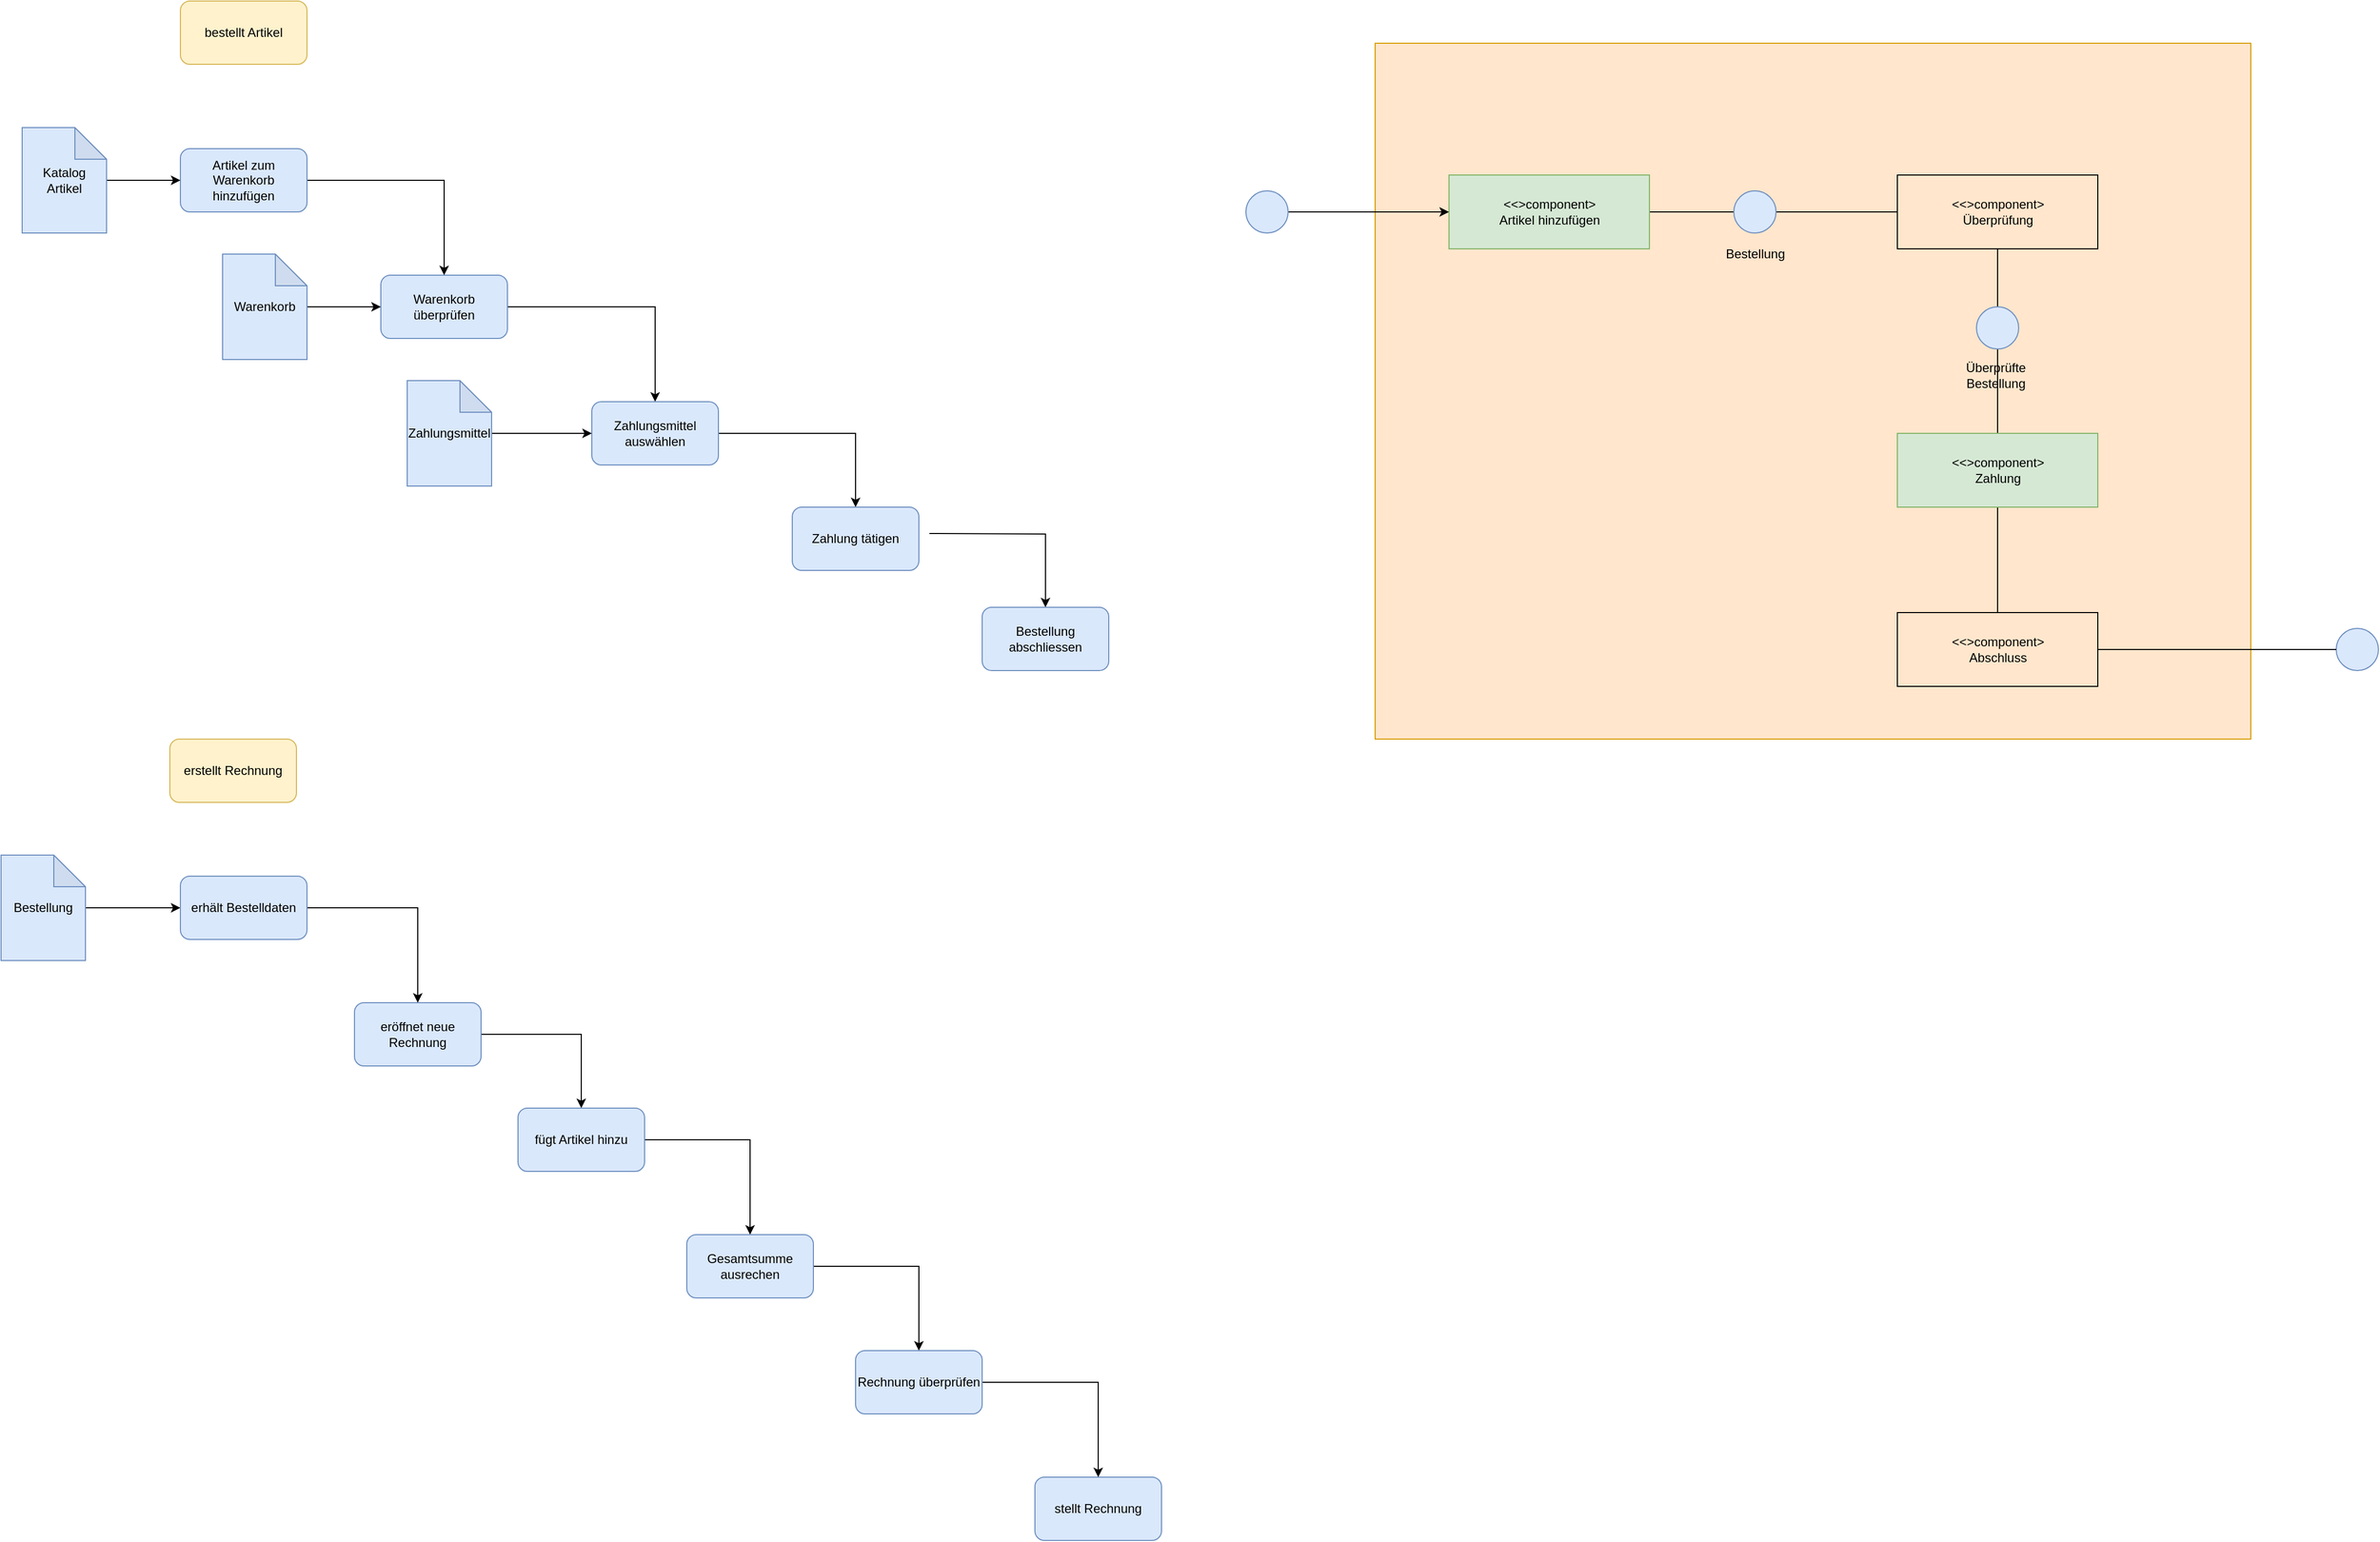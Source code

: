 <mxfile version="28.2.0">
  <diagram name="Seite-1" id="fyQZg-DTC5Zbl-WKQXMi">
    <mxGraphModel dx="2220" dy="1251" grid="1" gridSize="10" guides="1" tooltips="1" connect="1" arrows="1" fold="1" page="1" pageScale="1" pageWidth="827" pageHeight="1169" math="0" shadow="0">
      <root>
        <mxCell id="0" />
        <mxCell id="1" parent="0" />
        <mxCell id="mqEKvUDeSdP2ytYDkBUa-44" value="bestellt Artikel" style="rounded=1;whiteSpace=wrap;html=1;fillColor=#fff2cc;strokeColor=#d6b656;" parent="1" vertex="1">
          <mxGeometry x="250" y="40" width="120" height="60" as="geometry" />
        </mxCell>
        <mxCell id="mqEKvUDeSdP2ytYDkBUa-45" style="edgeStyle=orthogonalEdgeStyle;rounded=0;orthogonalLoop=1;jettySize=auto;html=1;entryX=0.5;entryY=0;entryDx=0;entryDy=0;" parent="1" source="mqEKvUDeSdP2ytYDkBUa-46" target="mqEKvUDeSdP2ytYDkBUa-48" edge="1">
          <mxGeometry relative="1" as="geometry" />
        </mxCell>
        <mxCell id="mqEKvUDeSdP2ytYDkBUa-46" value="Warenkorb überprüfen" style="rounded=1;whiteSpace=wrap;html=1;fillColor=#dae8fc;strokeColor=#6c8ebf;" parent="1" vertex="1">
          <mxGeometry x="440" y="300" width="120" height="60" as="geometry" />
        </mxCell>
        <mxCell id="mqEKvUDeSdP2ytYDkBUa-47" style="edgeStyle=orthogonalEdgeStyle;rounded=0;orthogonalLoop=1;jettySize=auto;html=1;entryX=0.5;entryY=0;entryDx=0;entryDy=0;" parent="1" source="mqEKvUDeSdP2ytYDkBUa-48" target="mqEKvUDeSdP2ytYDkBUa-52" edge="1">
          <mxGeometry relative="1" as="geometry" />
        </mxCell>
        <mxCell id="mqEKvUDeSdP2ytYDkBUa-48" value="Zahlungsmittel auswählen" style="rounded=1;whiteSpace=wrap;html=1;fillColor=#dae8fc;strokeColor=#6c8ebf;" parent="1" vertex="1">
          <mxGeometry x="640" y="420" width="120" height="60" as="geometry" />
        </mxCell>
        <mxCell id="mqEKvUDeSdP2ytYDkBUa-49" style="edgeStyle=orthogonalEdgeStyle;rounded=0;orthogonalLoop=1;jettySize=auto;html=1;entryX=0;entryY=0.5;entryDx=0;entryDy=0;" parent="1" source="mqEKvUDeSdP2ytYDkBUa-50" target="mqEKvUDeSdP2ytYDkBUa-46" edge="1">
          <mxGeometry relative="1" as="geometry" />
        </mxCell>
        <mxCell id="mqEKvUDeSdP2ytYDkBUa-50" value="Warenkorb" style="shape=note;whiteSpace=wrap;html=1;backgroundOutline=1;darkOpacity=0.05;fillColor=#dae8fc;strokeColor=#6c8ebf;" parent="1" vertex="1">
          <mxGeometry x="290" y="280" width="80" height="100" as="geometry" />
        </mxCell>
        <mxCell id="mqEKvUDeSdP2ytYDkBUa-51" style="edgeStyle=orthogonalEdgeStyle;rounded=0;orthogonalLoop=1;jettySize=auto;html=1;entryX=0.5;entryY=0;entryDx=0;entryDy=0;exitX=1;exitY=0.5;exitDx=0;exitDy=0;" parent="1" target="mqEKvUDeSdP2ytYDkBUa-57" edge="1">
          <mxGeometry relative="1" as="geometry">
            <mxPoint x="960" y="545.0" as="sourcePoint" />
          </mxGeometry>
        </mxCell>
        <mxCell id="mqEKvUDeSdP2ytYDkBUa-52" value="Zahlung tätigen" style="rounded=1;whiteSpace=wrap;html=1;fillColor=#dae8fc;strokeColor=#6c8ebf;" parent="1" vertex="1">
          <mxGeometry x="830" y="520" width="120" height="60" as="geometry" />
        </mxCell>
        <mxCell id="mqEKvUDeSdP2ytYDkBUa-53" style="edgeStyle=orthogonalEdgeStyle;rounded=0;orthogonalLoop=1;jettySize=auto;html=1;entryX=0.5;entryY=0;entryDx=0;entryDy=0;" parent="1" source="mqEKvUDeSdP2ytYDkBUa-54" target="mqEKvUDeSdP2ytYDkBUa-46" edge="1">
          <mxGeometry relative="1" as="geometry" />
        </mxCell>
        <mxCell id="mqEKvUDeSdP2ytYDkBUa-54" value="Artikel zum Warenkorb hinzufügen" style="rounded=1;whiteSpace=wrap;html=1;fillColor=#dae8fc;strokeColor=#6c8ebf;" parent="1" vertex="1">
          <mxGeometry x="250" y="180" width="120" height="60" as="geometry" />
        </mxCell>
        <mxCell id="mqEKvUDeSdP2ytYDkBUa-55" style="edgeStyle=orthogonalEdgeStyle;rounded=0;orthogonalLoop=1;jettySize=auto;html=1;entryX=0;entryY=0.5;entryDx=0;entryDy=0;" parent="1" source="mqEKvUDeSdP2ytYDkBUa-56" target="mqEKvUDeSdP2ytYDkBUa-54" edge="1">
          <mxGeometry relative="1" as="geometry" />
        </mxCell>
        <mxCell id="mqEKvUDeSdP2ytYDkBUa-56" value="Katalog&lt;div&gt;Artikel&lt;/div&gt;" style="shape=note;whiteSpace=wrap;html=1;backgroundOutline=1;darkOpacity=0.05;fillColor=#dae8fc;strokeColor=#6c8ebf;" parent="1" vertex="1">
          <mxGeometry x="100" y="160" width="80" height="100" as="geometry" />
        </mxCell>
        <mxCell id="mqEKvUDeSdP2ytYDkBUa-57" value="Bestellung abschliessen" style="rounded=1;whiteSpace=wrap;html=1;fillColor=#dae8fc;strokeColor=#6c8ebf;" parent="1" vertex="1">
          <mxGeometry x="1010" y="615" width="120" height="60" as="geometry" />
        </mxCell>
        <mxCell id="mqEKvUDeSdP2ytYDkBUa-60" value="erstellt Rechnung" style="rounded=1;whiteSpace=wrap;html=1;fillColor=#fff2cc;strokeColor=#d6b656;" parent="1" vertex="1">
          <mxGeometry x="240" y="740" width="120" height="60" as="geometry" />
        </mxCell>
        <mxCell id="mqEKvUDeSdP2ytYDkBUa-61" style="edgeStyle=orthogonalEdgeStyle;rounded=0;orthogonalLoop=1;jettySize=auto;html=1;entryX=0.5;entryY=0;entryDx=0;entryDy=0;" parent="1" source="mqEKvUDeSdP2ytYDkBUa-62" target="mqEKvUDeSdP2ytYDkBUa-64" edge="1">
          <mxGeometry relative="1" as="geometry" />
        </mxCell>
        <mxCell id="mqEKvUDeSdP2ytYDkBUa-62" value="eröffnet neue Rechnung" style="rounded=1;whiteSpace=wrap;html=1;fillColor=#dae8fc;strokeColor=#6c8ebf;" parent="1" vertex="1">
          <mxGeometry x="415" y="990" width="120" height="60" as="geometry" />
        </mxCell>
        <mxCell id="mqEKvUDeSdP2ytYDkBUa-63" style="edgeStyle=orthogonalEdgeStyle;rounded=0;orthogonalLoop=1;jettySize=auto;html=1;entryX=0.5;entryY=0;entryDx=0;entryDy=0;" parent="1" source="mqEKvUDeSdP2ytYDkBUa-64" target="mqEKvUDeSdP2ytYDkBUa-68" edge="1">
          <mxGeometry relative="1" as="geometry" />
        </mxCell>
        <mxCell id="mqEKvUDeSdP2ytYDkBUa-64" value="fügt Artikel hinzu" style="rounded=1;whiteSpace=wrap;html=1;fillColor=#dae8fc;strokeColor=#6c8ebf;" parent="1" vertex="1">
          <mxGeometry x="570" y="1090" width="120" height="60" as="geometry" />
        </mxCell>
        <mxCell id="mqEKvUDeSdP2ytYDkBUa-76" value="" style="edgeStyle=orthogonalEdgeStyle;rounded=0;orthogonalLoop=1;jettySize=auto;html=1;" parent="1" source="mqEKvUDeSdP2ytYDkBUa-66" target="mqEKvUDeSdP2ytYDkBUa-70" edge="1">
          <mxGeometry relative="1" as="geometry" />
        </mxCell>
        <mxCell id="mqEKvUDeSdP2ytYDkBUa-66" value="Bestellung" style="shape=note;whiteSpace=wrap;html=1;backgroundOutline=1;darkOpacity=0.05;fillColor=#dae8fc;strokeColor=#6c8ebf;" parent="1" vertex="1">
          <mxGeometry x="80" y="850" width="80" height="100" as="geometry" />
        </mxCell>
        <mxCell id="mqEKvUDeSdP2ytYDkBUa-78" style="edgeStyle=orthogonalEdgeStyle;rounded=0;orthogonalLoop=1;jettySize=auto;html=1;entryX=0.5;entryY=0;entryDx=0;entryDy=0;" parent="1" source="mqEKvUDeSdP2ytYDkBUa-68" target="mqEKvUDeSdP2ytYDkBUa-77" edge="1">
          <mxGeometry relative="1" as="geometry" />
        </mxCell>
        <mxCell id="mqEKvUDeSdP2ytYDkBUa-68" value="Gesamtsumme ausrechen" style="rounded=1;whiteSpace=wrap;html=1;fillColor=#dae8fc;strokeColor=#6c8ebf;" parent="1" vertex="1">
          <mxGeometry x="730" y="1210" width="120" height="60" as="geometry" />
        </mxCell>
        <mxCell id="mqEKvUDeSdP2ytYDkBUa-69" style="edgeStyle=orthogonalEdgeStyle;rounded=0;orthogonalLoop=1;jettySize=auto;html=1;entryX=0.5;entryY=0;entryDx=0;entryDy=0;" parent="1" source="mqEKvUDeSdP2ytYDkBUa-70" target="mqEKvUDeSdP2ytYDkBUa-62" edge="1">
          <mxGeometry relative="1" as="geometry" />
        </mxCell>
        <mxCell id="mqEKvUDeSdP2ytYDkBUa-70" value="erhält Bestelldaten" style="rounded=1;whiteSpace=wrap;html=1;fillColor=#dae8fc;strokeColor=#6c8ebf;" parent="1" vertex="1">
          <mxGeometry x="250" y="870" width="120" height="60" as="geometry" />
        </mxCell>
        <mxCell id="mqEKvUDeSdP2ytYDkBUa-73" value="stellt Rechnung" style="rounded=1;whiteSpace=wrap;html=1;fillColor=#dae8fc;strokeColor=#6c8ebf;" parent="1" vertex="1">
          <mxGeometry x="1060" y="1440" width="120" height="60" as="geometry" />
        </mxCell>
        <mxCell id="mqEKvUDeSdP2ytYDkBUa-75" value="" style="edgeStyle=orthogonalEdgeStyle;rounded=0;orthogonalLoop=1;jettySize=auto;html=1;" parent="1" source="mqEKvUDeSdP2ytYDkBUa-74" target="mqEKvUDeSdP2ytYDkBUa-48" edge="1">
          <mxGeometry relative="1" as="geometry" />
        </mxCell>
        <mxCell id="mqEKvUDeSdP2ytYDkBUa-74" value="Zahlungsmittel" style="shape=note;whiteSpace=wrap;html=1;backgroundOutline=1;darkOpacity=0.05;fillColor=#dae8fc;strokeColor=#6c8ebf;" parent="1" vertex="1">
          <mxGeometry x="465" y="400" width="80" height="100" as="geometry" />
        </mxCell>
        <mxCell id="mqEKvUDeSdP2ytYDkBUa-79" style="edgeStyle=orthogonalEdgeStyle;rounded=0;orthogonalLoop=1;jettySize=auto;html=1;entryX=0.5;entryY=0;entryDx=0;entryDy=0;" parent="1" source="mqEKvUDeSdP2ytYDkBUa-77" target="mqEKvUDeSdP2ytYDkBUa-73" edge="1">
          <mxGeometry relative="1" as="geometry" />
        </mxCell>
        <mxCell id="mqEKvUDeSdP2ytYDkBUa-77" value="Rechnung überprüfen" style="rounded=1;whiteSpace=wrap;html=1;fillColor=#dae8fc;strokeColor=#6c8ebf;" parent="1" vertex="1">
          <mxGeometry x="890" y="1320" width="120" height="60" as="geometry" />
        </mxCell>
        <mxCell id="mqEKvUDeSdP2ytYDkBUa-80" value="" style="rounded=0;whiteSpace=wrap;html=1;fillColor=#ffe6cc;strokeColor=#d79b00;" parent="1" vertex="1">
          <mxGeometry x="1382.5" y="80" width="830" height="660" as="geometry" />
        </mxCell>
        <mxCell id="mqEKvUDeSdP2ytYDkBUa-81" value="" style="ellipse;whiteSpace=wrap;html=1;aspect=fixed;fillColor=#dae8fc;strokeColor=#6c8ebf;" parent="1" vertex="1">
          <mxGeometry x="2293.5" y="635" width="40" height="40" as="geometry" />
        </mxCell>
        <mxCell id="mqEKvUDeSdP2ytYDkBUa-83" style="edgeStyle=orthogonalEdgeStyle;rounded=0;orthogonalLoop=1;jettySize=auto;html=1;endArrow=none;startFill=0;" parent="1" source="mqEKvUDeSdP2ytYDkBUa-84" target="mqEKvUDeSdP2ytYDkBUa-87" edge="1">
          <mxGeometry relative="1" as="geometry" />
        </mxCell>
        <mxCell id="mqEKvUDeSdP2ytYDkBUa-84" value="&lt;div&gt;&amp;lt;&amp;lt;&amp;gt;component&amp;gt;&lt;/div&gt;Artikel hinzufügen" style="rounded=0;whiteSpace=wrap;html=1;fillColor=#d5e8d4;strokeColor=#82b366;" parent="1" vertex="1">
          <mxGeometry x="1452.5" y="205" width="190" height="70" as="geometry" />
        </mxCell>
        <mxCell id="mqEKvUDeSdP2ytYDkBUa-86" style="edgeStyle=orthogonalEdgeStyle;rounded=0;orthogonalLoop=1;jettySize=auto;html=1;entryX=0;entryY=0.5;entryDx=0;entryDy=0;endArrow=none;startFill=0;" parent="1" source="mqEKvUDeSdP2ytYDkBUa-87" target="mqEKvUDeSdP2ytYDkBUa-90" edge="1">
          <mxGeometry relative="1" as="geometry" />
        </mxCell>
        <mxCell id="mqEKvUDeSdP2ytYDkBUa-87" value="" style="ellipse;whiteSpace=wrap;html=1;aspect=fixed;fillColor=#dae8fc;strokeColor=#6c8ebf;" parent="1" vertex="1">
          <mxGeometry x="1722.5" y="220" width="40" height="40" as="geometry" />
        </mxCell>
        <mxCell id="mqEKvUDeSdP2ytYDkBUa-88" value="Bestellung" style="text;html=1;align=center;verticalAlign=middle;whiteSpace=wrap;rounded=0;" parent="1" vertex="1">
          <mxGeometry x="1712.5" y="265" width="60" height="30" as="geometry" />
        </mxCell>
        <mxCell id="mqEKvUDeSdP2ytYDkBUa-89" style="edgeStyle=orthogonalEdgeStyle;rounded=0;orthogonalLoop=1;jettySize=auto;html=1;endArrow=none;startFill=0;" parent="1" source="mqEKvUDeSdP2ytYDkBUa-90" target="mqEKvUDeSdP2ytYDkBUa-92" edge="1">
          <mxGeometry relative="1" as="geometry" />
        </mxCell>
        <mxCell id="mqEKvUDeSdP2ytYDkBUa-90" value="&lt;div&gt;&amp;lt;&amp;lt;&amp;gt;component&amp;gt;&lt;/div&gt;&lt;div&gt;Überprüfung&lt;/div&gt;" style="rounded=0;whiteSpace=wrap;html=1;fillColor=none;" parent="1" vertex="1">
          <mxGeometry x="1877.5" y="205" width="190" height="70" as="geometry" />
        </mxCell>
        <mxCell id="mqEKvUDeSdP2ytYDkBUa-91" style="edgeStyle=orthogonalEdgeStyle;rounded=0;orthogonalLoop=1;jettySize=auto;html=1;entryX=0.5;entryY=0;entryDx=0;entryDy=0;endArrow=none;startFill=0;" parent="1" source="mqEKvUDeSdP2ytYDkBUa-92" target="mqEKvUDeSdP2ytYDkBUa-94" edge="1">
          <mxGeometry relative="1" as="geometry" />
        </mxCell>
        <mxCell id="mqEKvUDeSdP2ytYDkBUa-92" value="" style="ellipse;whiteSpace=wrap;html=1;aspect=fixed;fillColor=#dae8fc;strokeColor=#6c8ebf;" parent="1" vertex="1">
          <mxGeometry x="1952.5" y="330" width="40" height="40" as="geometry" />
        </mxCell>
        <mxCell id="mqEKvUDeSdP2ytYDkBUa-93" value="Überprüfte Bestellung" style="text;html=1;align=center;verticalAlign=middle;whiteSpace=wrap;rounded=0;" parent="1" vertex="1">
          <mxGeometry x="1940.5" y="380" width="60" height="30" as="geometry" />
        </mxCell>
        <mxCell id="mqEKvUDeSdP2ytYDkBUa-101" value="" style="edgeStyle=orthogonalEdgeStyle;rounded=0;orthogonalLoop=1;jettySize=auto;html=1;endArrow=none;endFill=0;" parent="1" source="mqEKvUDeSdP2ytYDkBUa-94" target="mqEKvUDeSdP2ytYDkBUa-96" edge="1">
          <mxGeometry relative="1" as="geometry" />
        </mxCell>
        <mxCell id="mqEKvUDeSdP2ytYDkBUa-94" value="&lt;div&gt;&amp;lt;&amp;lt;&amp;gt;component&amp;gt;&lt;/div&gt;&lt;div&gt;Zahlung&lt;/div&gt;" style="rounded=0;whiteSpace=wrap;html=1;fillColor=#d5e8d4;strokeColor=#82b366;" parent="1" vertex="1">
          <mxGeometry x="1877.5" y="450" width="190" height="70" as="geometry" />
        </mxCell>
        <mxCell id="mqEKvUDeSdP2ytYDkBUa-95" style="edgeStyle=orthogonalEdgeStyle;rounded=0;orthogonalLoop=1;jettySize=auto;html=1;entryX=0;entryY=0.5;entryDx=0;entryDy=0;endArrow=none;startFill=0;" parent="1" source="mqEKvUDeSdP2ytYDkBUa-96" target="mqEKvUDeSdP2ytYDkBUa-81" edge="1">
          <mxGeometry relative="1" as="geometry" />
        </mxCell>
        <mxCell id="mqEKvUDeSdP2ytYDkBUa-96" value="&lt;div&gt;&amp;lt;&amp;lt;&amp;gt;component&amp;gt;&lt;/div&gt;&lt;div&gt;Abschluss&lt;/div&gt;" style="rounded=0;whiteSpace=wrap;html=1;fillColor=none;" parent="1" vertex="1">
          <mxGeometry x="1877.5" y="620" width="190" height="70" as="geometry" />
        </mxCell>
        <mxCell id="mqEKvUDeSdP2ytYDkBUa-98" style="edgeStyle=orthogonalEdgeStyle;rounded=0;orthogonalLoop=1;jettySize=auto;html=1;entryX=0;entryY=0.5;entryDx=0;entryDy=0;" parent="1" source="mqEKvUDeSdP2ytYDkBUa-99" target="mqEKvUDeSdP2ytYDkBUa-84" edge="1">
          <mxGeometry relative="1" as="geometry">
            <Array as="points">
              <mxPoint x="1332.5" y="240" />
              <mxPoint x="1332.5" y="240" />
            </Array>
          </mxGeometry>
        </mxCell>
        <mxCell id="mqEKvUDeSdP2ytYDkBUa-99" value="" style="ellipse;whiteSpace=wrap;html=1;aspect=fixed;fillColor=#dae8fc;strokeColor=#6c8ebf;" parent="1" vertex="1">
          <mxGeometry x="1260" y="220" width="40" height="40" as="geometry" />
        </mxCell>
      </root>
    </mxGraphModel>
  </diagram>
</mxfile>
